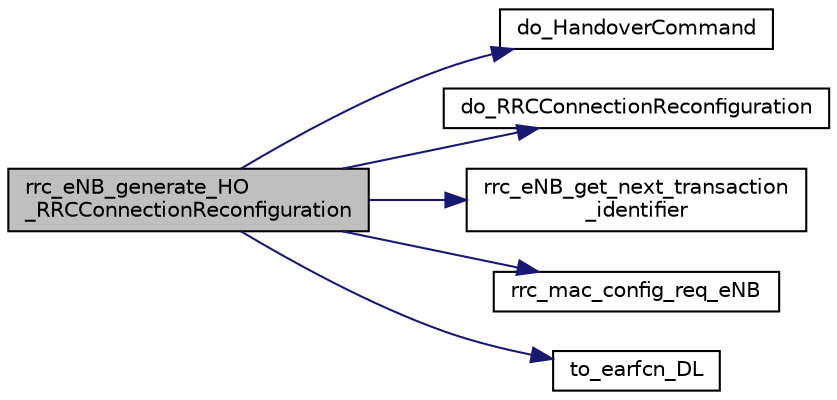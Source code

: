 digraph "rrc_eNB_generate_HO_RRCConnectionReconfiguration"
{
 // LATEX_PDF_SIZE
  edge [fontname="Helvetica",fontsize="10",labelfontname="Helvetica",labelfontsize="10"];
  node [fontname="Helvetica",fontsize="10",shape=record];
  rankdir="LR";
  Node1 [label="rrc_eNB_generate_HO\l_RRCConnectionReconfiguration",height=0.2,width=0.4,color="black", fillcolor="grey75", style="filled", fontcolor="black",tooltip=" "];
  Node1 -> Node2 [color="midnightblue",fontsize="10",style="solid",fontname="Helvetica"];
  Node2 [label="do_HandoverCommand",height=0.2,width=0.4,color="black", fillcolor="white", style="filled",URL="$asn1__msg_8c.html#a904c39a575f1ff34a5bb87f0bf85e919",tooltip=" "];
  Node1 -> Node3 [color="midnightblue",fontsize="10",style="solid",fontname="Helvetica"];
  Node3 [label="do_RRCConnectionReconfiguration",height=0.2,width=0.4,color="black", fillcolor="white", style="filled",URL="$asn1__msg_8c.html#a8dca67993c8c23b1af1ee950213067b6",tooltip="Generate an RRCConnectionReconfiguration DL-DCCH-Message (eNB). This routine configures SRBToAddMod (..."];
  Node1 -> Node4 [color="midnightblue",fontsize="10",style="solid",fontname="Helvetica"];
  Node4 [label="rrc_eNB_get_next_transaction\l_identifier",height=0.2,width=0.4,color="black", fillcolor="white", style="filled",URL="$group____rrc.html#ga11196274fe93b427294f44875f4018f9",tooltip="Function to get the next transaction identifier."];
  Node1 -> Node5 [color="midnightblue",fontsize="10",style="solid",fontname="Helvetica"];
  Node5 [label="rrc_mac_config_req_eNB",height=0.2,width=0.4,color="black", fillcolor="white", style="filled",URL="$group____mac.html#ga5055ec5da054819bc0c7556b3d687f9d",tooltip="RRC eNB Configuration primitive for PHY/MAC. Allows configuration of PHY/MAC resources based on Syste..."];
  Node1 -> Node6 [color="midnightblue",fontsize="10",style="solid",fontname="Helvetica"];
  Node6 [label="to_earfcn_DL",height=0.2,width=0.4,color="black", fillcolor="white", style="filled",URL="$rrc__eNB_8c.html#ac9220a0d6d7da8f2ee70f93aa42a5277",tooltip=" "];
}
